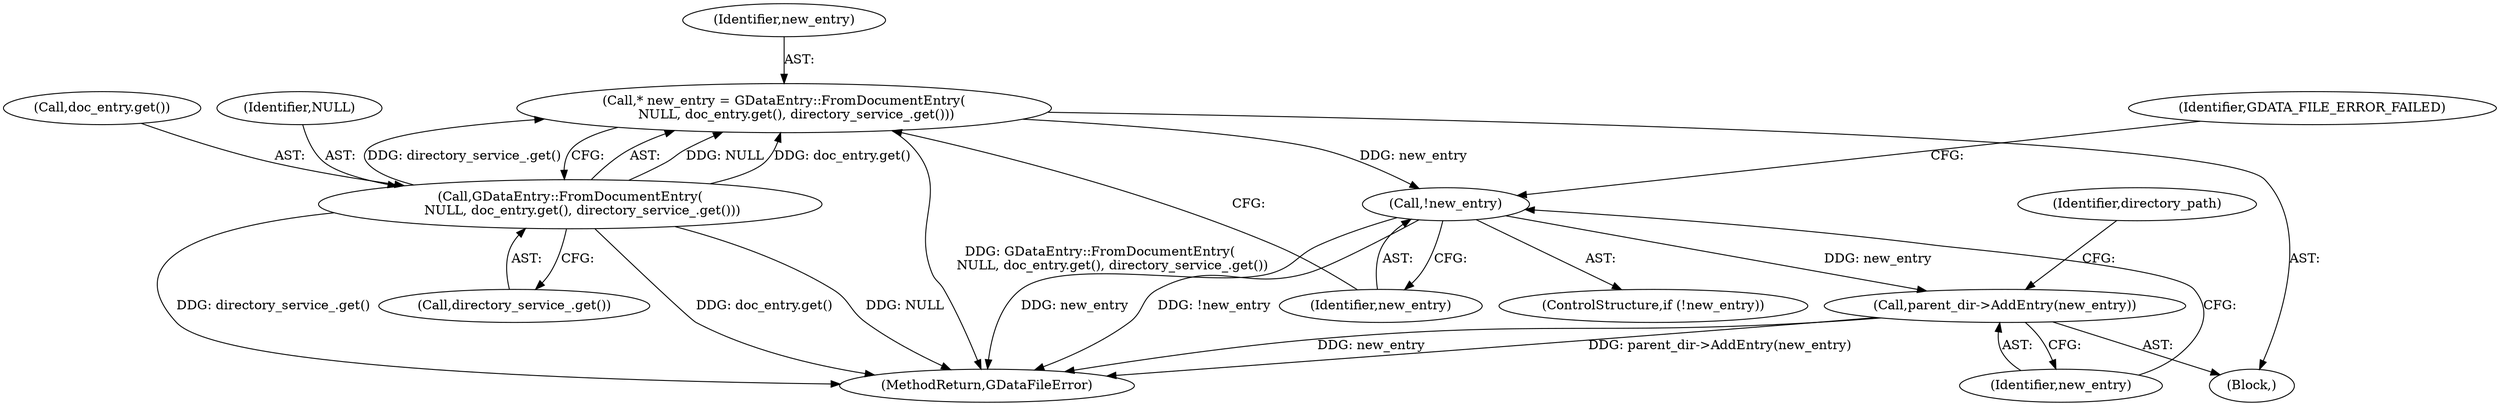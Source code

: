 digraph "1_Chrome_dd3b6fe574edad231c01c78e4647a74c38dc4178@pointer" {
"1000138" [label="(Call,* new_entry = GDataEntry::FromDocumentEntry(\n      NULL, doc_entry.get(), directory_service_.get()))"];
"1000140" [label="(Call,GDataEntry::FromDocumentEntry(\n      NULL, doc_entry.get(), directory_service_.get()))"];
"1000145" [label="(Call,!new_entry)"];
"1000149" [label="(Call,parent_dir->AddEntry(new_entry))"];
"1000148" [label="(Identifier,GDATA_FILE_ERROR_FAILED)"];
"1000139" [label="(Identifier,new_entry)"];
"1000140" [label="(Call,GDataEntry::FromDocumentEntry(\n      NULL, doc_entry.get(), directory_service_.get()))"];
"1000150" [label="(Identifier,new_entry)"];
"1000145" [label="(Call,!new_entry)"];
"1000144" [label="(ControlStructure,if (!new_entry))"];
"1000142" [label="(Call,doc_entry.get())"];
"1000152" [label="(Identifier,directory_path)"];
"1000149" [label="(Call,parent_dir->AddEntry(new_entry))"];
"1000138" [label="(Call,* new_entry = GDataEntry::FromDocumentEntry(\n      NULL, doc_entry.get(), directory_service_.get()))"];
"1000141" [label="(Identifier,NULL)"];
"1000143" [label="(Call,directory_service_.get())"];
"1000155" [label="(MethodReturn,GDataFileError)"];
"1000146" [label="(Identifier,new_entry)"];
"1000103" [label="(Block,)"];
"1000138" -> "1000103"  [label="AST: "];
"1000138" -> "1000140"  [label="CFG: "];
"1000139" -> "1000138"  [label="AST: "];
"1000140" -> "1000138"  [label="AST: "];
"1000146" -> "1000138"  [label="CFG: "];
"1000138" -> "1000155"  [label="DDG: GDataEntry::FromDocumentEntry(\n      NULL, doc_entry.get(), directory_service_.get())"];
"1000140" -> "1000138"  [label="DDG: NULL"];
"1000140" -> "1000138"  [label="DDG: doc_entry.get()"];
"1000140" -> "1000138"  [label="DDG: directory_service_.get()"];
"1000138" -> "1000145"  [label="DDG: new_entry"];
"1000140" -> "1000143"  [label="CFG: "];
"1000141" -> "1000140"  [label="AST: "];
"1000142" -> "1000140"  [label="AST: "];
"1000143" -> "1000140"  [label="AST: "];
"1000140" -> "1000155"  [label="DDG: doc_entry.get()"];
"1000140" -> "1000155"  [label="DDG: NULL"];
"1000140" -> "1000155"  [label="DDG: directory_service_.get()"];
"1000145" -> "1000144"  [label="AST: "];
"1000145" -> "1000146"  [label="CFG: "];
"1000146" -> "1000145"  [label="AST: "];
"1000148" -> "1000145"  [label="CFG: "];
"1000150" -> "1000145"  [label="CFG: "];
"1000145" -> "1000155"  [label="DDG: new_entry"];
"1000145" -> "1000155"  [label="DDG: !new_entry"];
"1000145" -> "1000149"  [label="DDG: new_entry"];
"1000149" -> "1000103"  [label="AST: "];
"1000149" -> "1000150"  [label="CFG: "];
"1000150" -> "1000149"  [label="AST: "];
"1000152" -> "1000149"  [label="CFG: "];
"1000149" -> "1000155"  [label="DDG: parent_dir->AddEntry(new_entry)"];
"1000149" -> "1000155"  [label="DDG: new_entry"];
}
